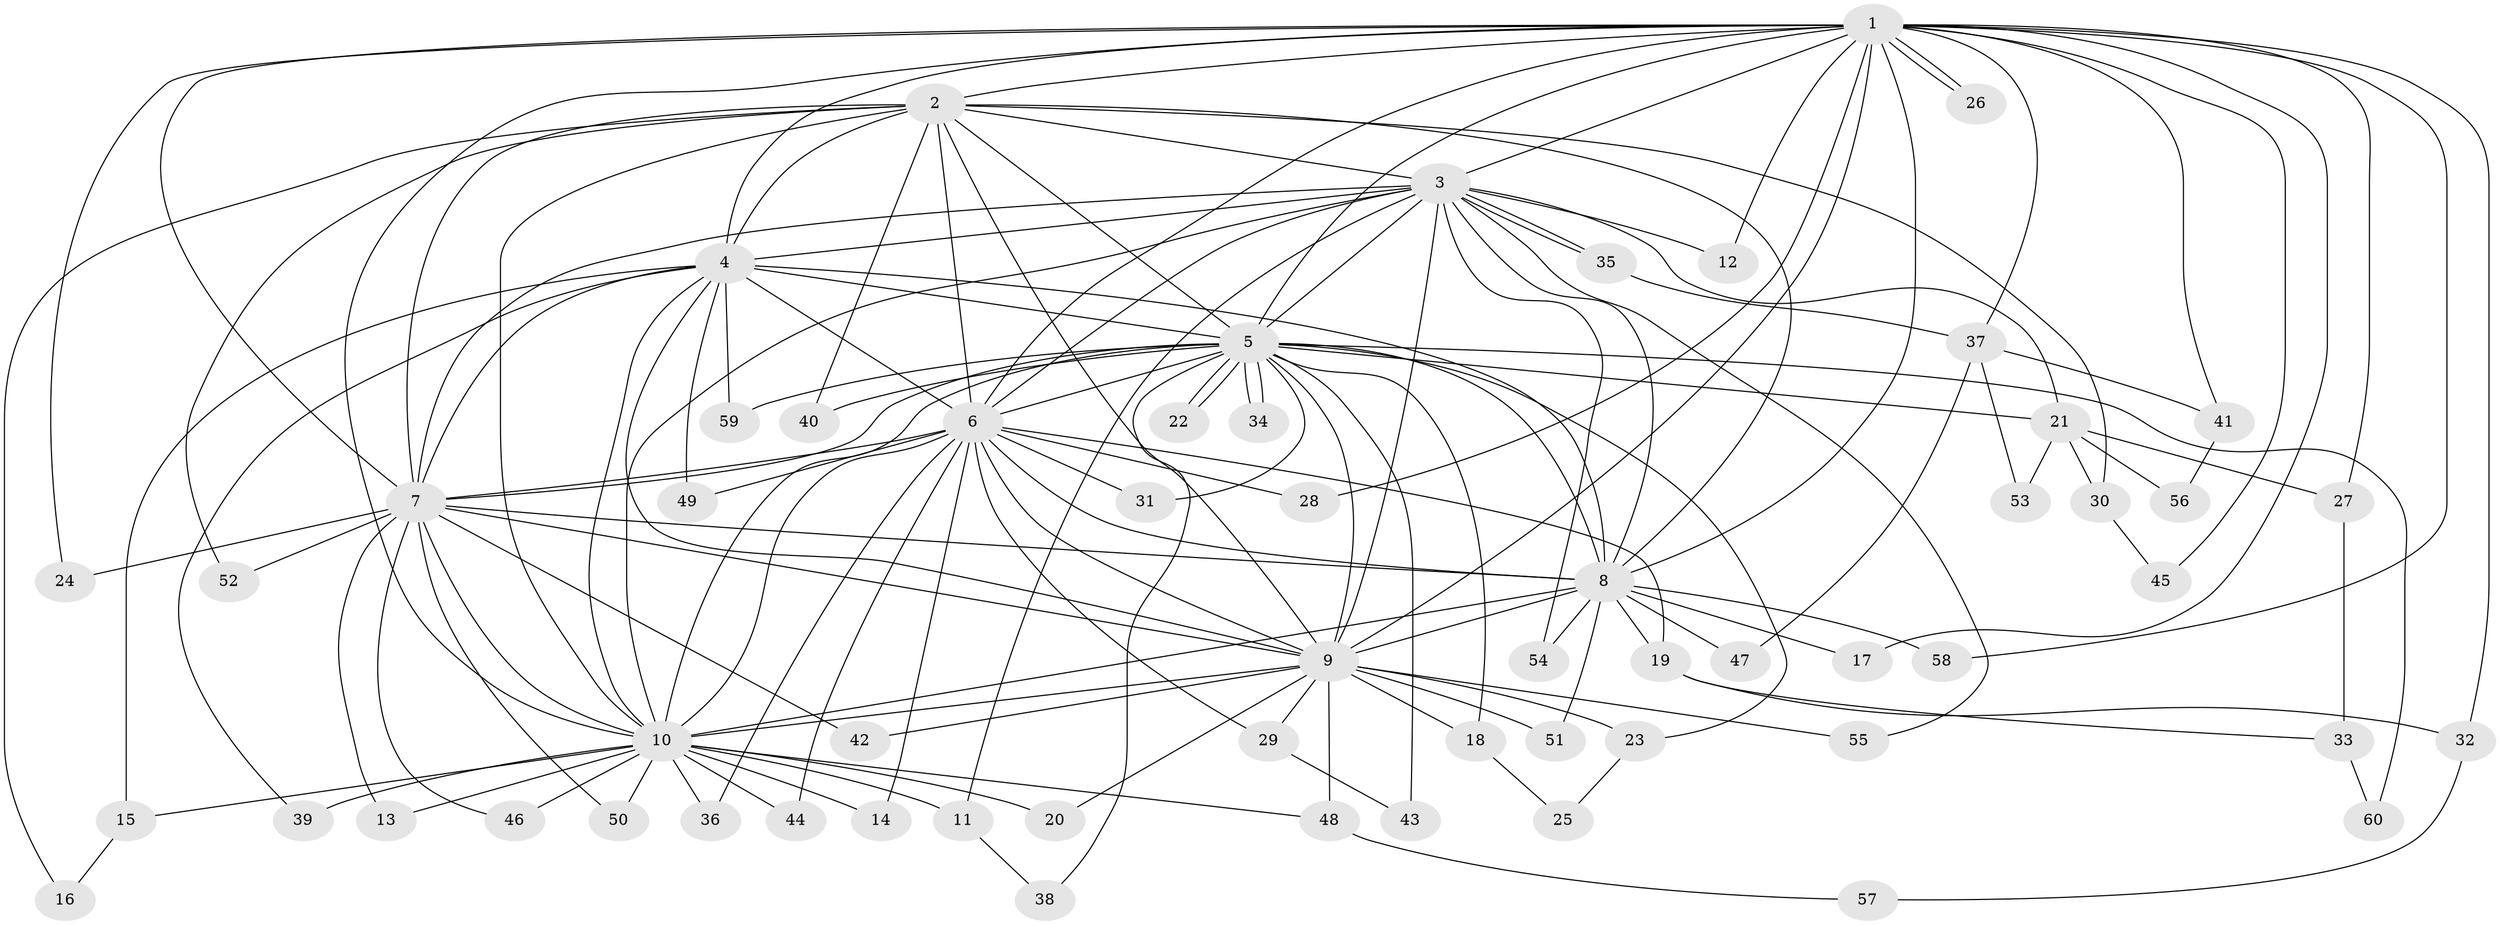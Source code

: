 // Generated by graph-tools (version 1.1) at 2025/10/02/27/25 16:10:56]
// undirected, 60 vertices, 145 edges
graph export_dot {
graph [start="1"]
  node [color=gray90,style=filled];
  1;
  2;
  3;
  4;
  5;
  6;
  7;
  8;
  9;
  10;
  11;
  12;
  13;
  14;
  15;
  16;
  17;
  18;
  19;
  20;
  21;
  22;
  23;
  24;
  25;
  26;
  27;
  28;
  29;
  30;
  31;
  32;
  33;
  34;
  35;
  36;
  37;
  38;
  39;
  40;
  41;
  42;
  43;
  44;
  45;
  46;
  47;
  48;
  49;
  50;
  51;
  52;
  53;
  54;
  55;
  56;
  57;
  58;
  59;
  60;
  1 -- 2;
  1 -- 3;
  1 -- 4;
  1 -- 5;
  1 -- 6;
  1 -- 7;
  1 -- 8;
  1 -- 9;
  1 -- 10;
  1 -- 12;
  1 -- 17;
  1 -- 24;
  1 -- 26;
  1 -- 26;
  1 -- 27;
  1 -- 28;
  1 -- 32;
  1 -- 37;
  1 -- 41;
  1 -- 45;
  1 -- 58;
  2 -- 3;
  2 -- 4;
  2 -- 5;
  2 -- 6;
  2 -- 7;
  2 -- 8;
  2 -- 9;
  2 -- 10;
  2 -- 16;
  2 -- 30;
  2 -- 40;
  2 -- 52;
  3 -- 4;
  3 -- 5;
  3 -- 6;
  3 -- 7;
  3 -- 8;
  3 -- 9;
  3 -- 10;
  3 -- 11;
  3 -- 12;
  3 -- 21;
  3 -- 35;
  3 -- 35;
  3 -- 54;
  3 -- 55;
  4 -- 5;
  4 -- 6;
  4 -- 7;
  4 -- 8;
  4 -- 9;
  4 -- 10;
  4 -- 15;
  4 -- 39;
  4 -- 49;
  4 -- 59;
  5 -- 6;
  5 -- 7;
  5 -- 8;
  5 -- 9;
  5 -- 10;
  5 -- 18;
  5 -- 21;
  5 -- 22;
  5 -- 22;
  5 -- 23;
  5 -- 31;
  5 -- 34;
  5 -- 34;
  5 -- 38;
  5 -- 40;
  5 -- 43;
  5 -- 59;
  5 -- 60;
  6 -- 7;
  6 -- 8;
  6 -- 9;
  6 -- 10;
  6 -- 14;
  6 -- 19;
  6 -- 28;
  6 -- 29;
  6 -- 31;
  6 -- 36;
  6 -- 44;
  6 -- 49;
  7 -- 8;
  7 -- 9;
  7 -- 10;
  7 -- 13;
  7 -- 24;
  7 -- 42;
  7 -- 46;
  7 -- 50;
  7 -- 52;
  8 -- 9;
  8 -- 10;
  8 -- 17;
  8 -- 19;
  8 -- 47;
  8 -- 51;
  8 -- 54;
  8 -- 58;
  9 -- 10;
  9 -- 18;
  9 -- 20;
  9 -- 23;
  9 -- 29;
  9 -- 42;
  9 -- 48;
  9 -- 51;
  9 -- 55;
  10 -- 11;
  10 -- 13;
  10 -- 14;
  10 -- 15;
  10 -- 20;
  10 -- 36;
  10 -- 39;
  10 -- 44;
  10 -- 46;
  10 -- 48;
  10 -- 50;
  11 -- 38;
  15 -- 16;
  18 -- 25;
  19 -- 32;
  19 -- 33;
  21 -- 27;
  21 -- 30;
  21 -- 53;
  21 -- 56;
  23 -- 25;
  27 -- 33;
  29 -- 43;
  30 -- 45;
  32 -- 57;
  33 -- 60;
  35 -- 37;
  37 -- 41;
  37 -- 47;
  37 -- 53;
  41 -- 56;
  48 -- 57;
}
